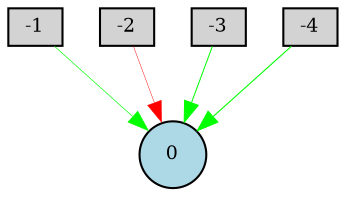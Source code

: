 digraph {
	node [fontsize=9 height=0.2 shape=circle width=0.2]
	-1 [fillcolor=lightgray shape=box style=filled]
	-2 [fillcolor=lightgray shape=box style=filled]
	-3 [fillcolor=lightgray shape=box style=filled]
	-4 [fillcolor=lightgray shape=box style=filled]
	0 [fillcolor=lightblue style=filled]
	-4 -> 0 [color=green penwidth=0.5200837315168727 style=solid]
	-1 -> 0 [color=green penwidth=0.31467872003691905 style=solid]
	-3 -> 0 [color=green penwidth=0.48172218499100616 style=solid]
	-2 -> 0 [color=red penwidth=0.21847436600870487 style=solid]
}
